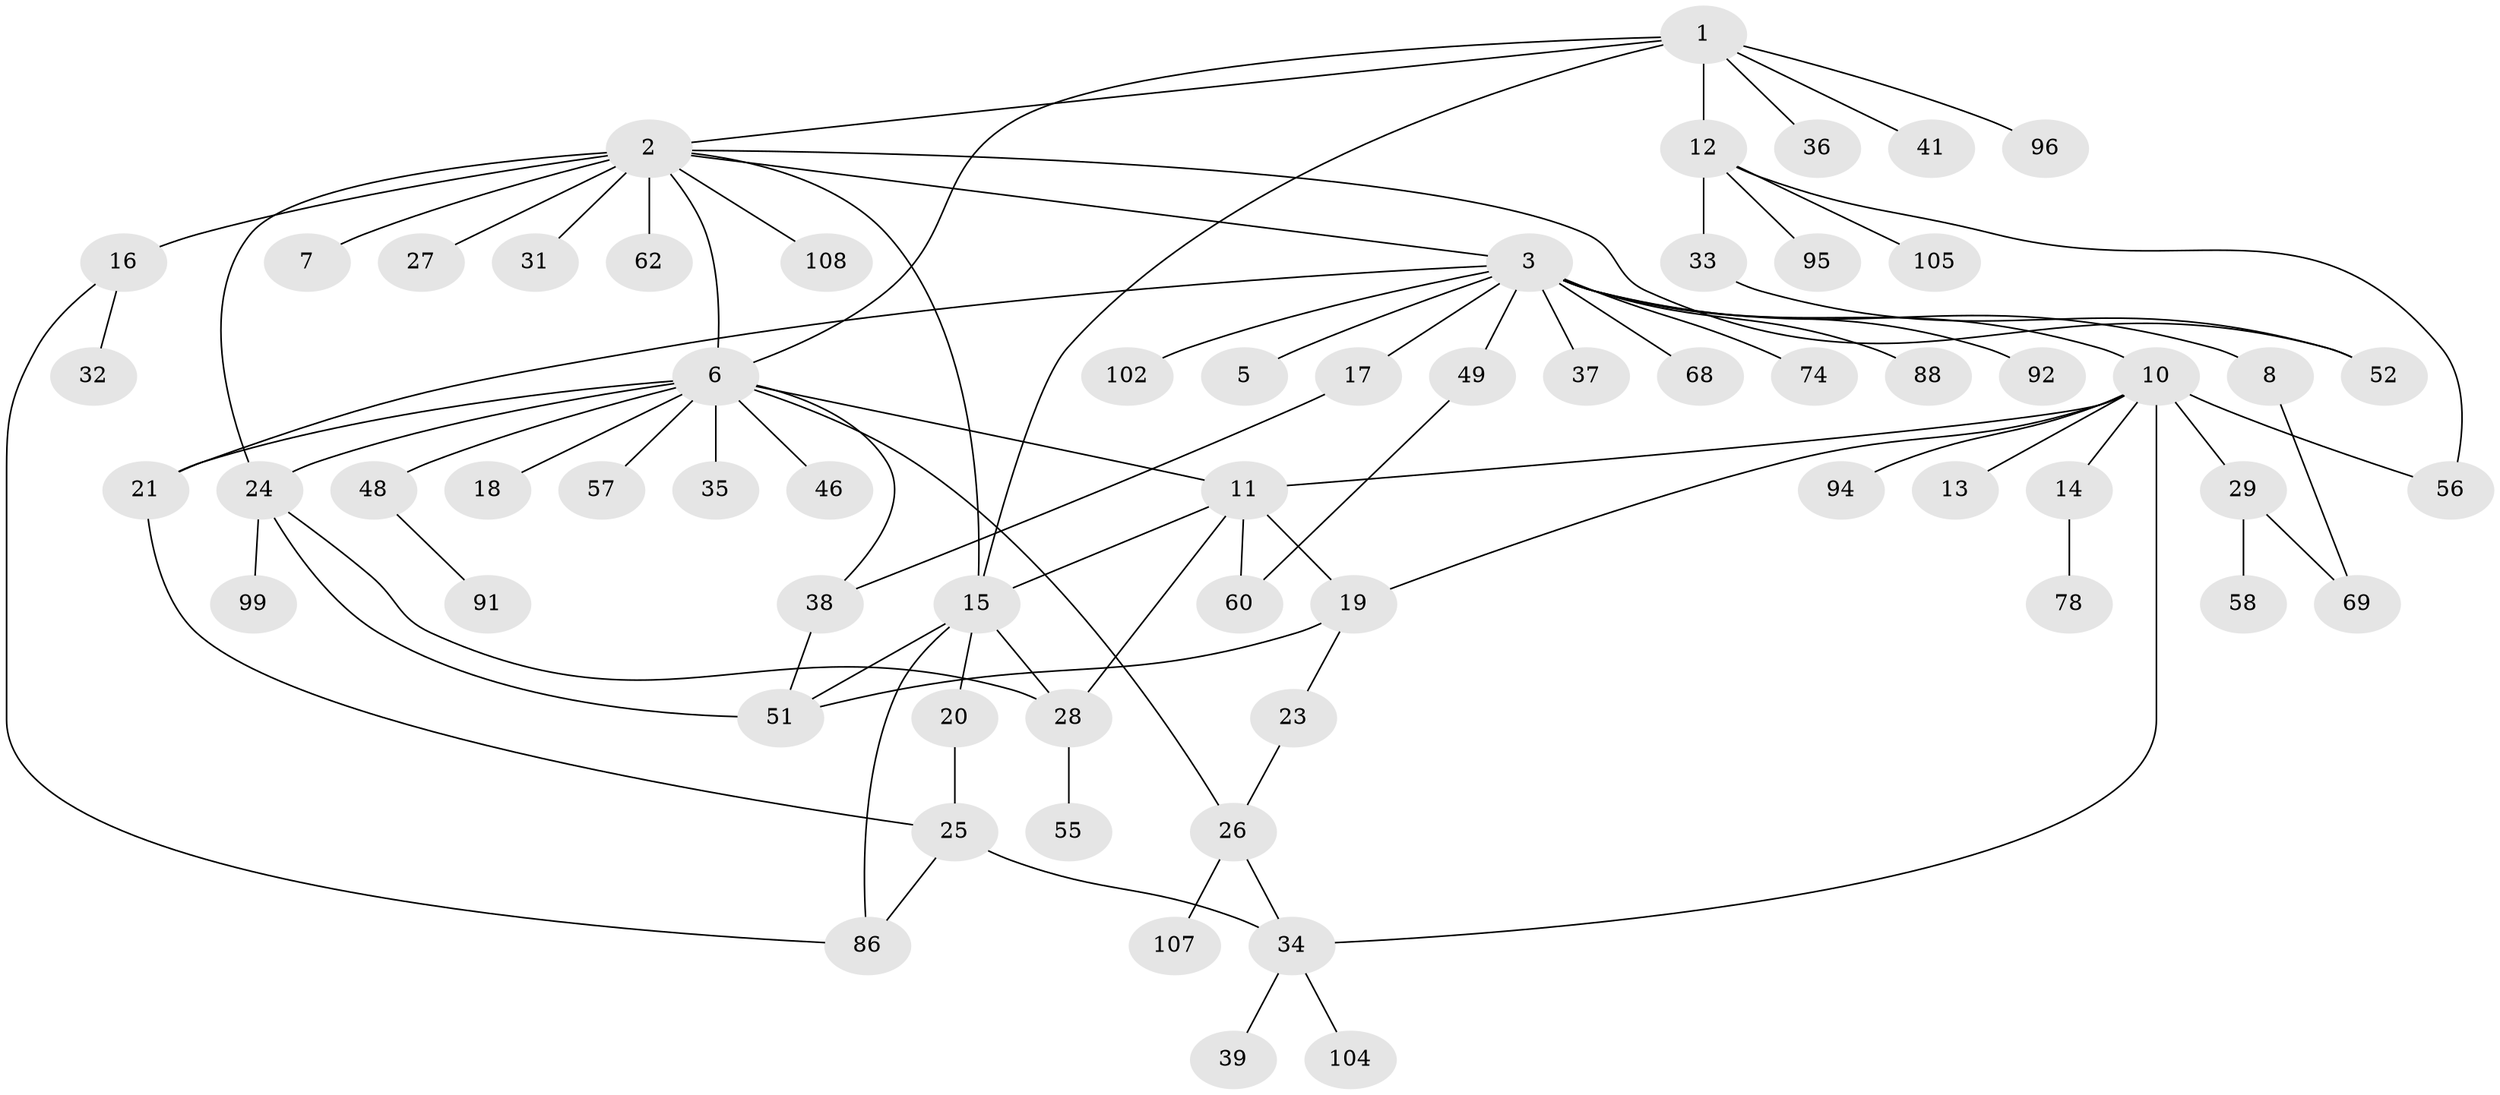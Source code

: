 // original degree distribution, {7: 0.027777777777777776, 14: 0.009259259259259259, 13: 0.009259259259259259, 3: 0.12962962962962962, 1: 0.48148148148148145, 8: 0.009259259259259259, 2: 0.19444444444444445, 10: 0.009259259259259259, 6: 0.009259259259259259, 5: 0.05555555555555555, 4: 0.06481481481481481}
// Generated by graph-tools (version 1.1) at 2025/18/03/04/25 18:18:23]
// undirected, 64 vertices, 86 edges
graph export_dot {
graph [start="1"]
  node [color=gray90,style=filled];
  1;
  2 [super="+61+44+4"];
  3;
  5;
  6 [super="+9"];
  7;
  8;
  10 [super="+59"];
  11;
  12;
  13;
  14 [super="+47"];
  15;
  16;
  17;
  18 [super="+22"];
  19 [super="+75+42+84"];
  20;
  21 [super="+72+45"];
  23 [super="+40+67"];
  24;
  25;
  26;
  27;
  28 [super="+87"];
  29 [super="+30"];
  31 [super="+64+53"];
  32 [super="+50"];
  33;
  34 [super="+85+77+70"];
  35;
  36;
  37;
  38 [super="+54+43"];
  39;
  41;
  46;
  48;
  49;
  51 [super="+100+65"];
  52 [super="+101"];
  55 [super="+73+82+106+76"];
  56 [super="+97+63"];
  57;
  58 [super="+81"];
  60;
  62 [super="+90"];
  68;
  69 [super="+79+71"];
  74;
  78;
  86 [super="+103+93"];
  88;
  91;
  92;
  94;
  95;
  96;
  99;
  102;
  104;
  105;
  107;
  108;
  1 -- 2;
  1 -- 6;
  1 -- 12;
  1 -- 15;
  1 -- 36;
  1 -- 41;
  1 -- 96;
  2 -- 3;
  2 -- 7;
  2 -- 15;
  2 -- 16 [weight=2];
  2 -- 24;
  2 -- 27;
  2 -- 31;
  2 -- 62;
  2 -- 6;
  2 -- 52;
  2 -- 108;
  3 -- 5;
  3 -- 8;
  3 -- 10;
  3 -- 17;
  3 -- 21;
  3 -- 37;
  3 -- 49;
  3 -- 68;
  3 -- 74;
  3 -- 88;
  3 -- 92;
  3 -- 102;
  6 -- 26;
  6 -- 46;
  6 -- 48;
  6 -- 57;
  6 -- 21 [weight=2];
  6 -- 35;
  6 -- 18;
  6 -- 24;
  6 -- 11;
  6 -- 38;
  8 -- 69;
  10 -- 11;
  10 -- 13;
  10 -- 14;
  10 -- 19;
  10 -- 29;
  10 -- 94;
  10 -- 34;
  10 -- 56;
  11 -- 15;
  11 -- 28;
  11 -- 60;
  11 -- 19;
  12 -- 33;
  12 -- 56;
  12 -- 95;
  12 -- 105;
  14 -- 78;
  15 -- 20;
  15 -- 28;
  15 -- 86;
  15 -- 51;
  16 -- 32;
  16 -- 86;
  17 -- 38;
  19 -- 23;
  19 -- 51;
  20 -- 25;
  21 -- 25;
  23 -- 26;
  24 -- 28;
  24 -- 51;
  24 -- 99;
  25 -- 34;
  25 -- 86;
  26 -- 107;
  26 -- 34;
  28 -- 55;
  29 -- 69;
  29 -- 58;
  33 -- 52;
  34 -- 39;
  34 -- 104;
  38 -- 51 [weight=2];
  48 -- 91;
  49 -- 60;
}
